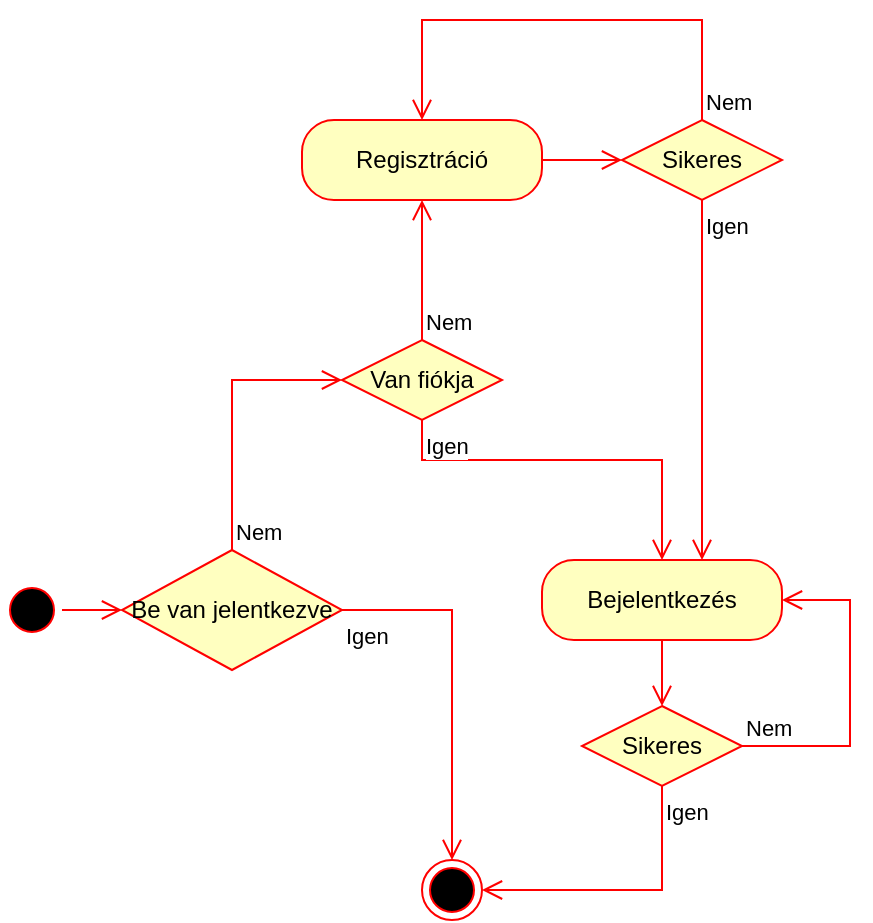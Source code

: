 <mxfile version="15.8.4" type="device"><diagram name="Page-1" id="e7e014a7-5840-1c2e-5031-d8a46d1fe8dd"><mxGraphModel dx="922" dy="666" grid="1" gridSize="10" guides="1" tooltips="1" connect="1" arrows="1" fold="1" page="1" pageScale="1" pageWidth="1169" pageHeight="826" background="none" math="0" shadow="0"><root><mxCell id="0"/><mxCell id="1" parent="0"/><mxCell id="6PP4GWr1f0M6pRkUkuQP-43" value="" style="ellipse;html=1;shape=startState;fillColor=#000000;strokeColor=#ff0000;" vertex="1" parent="1"><mxGeometry x="160" y="310" width="30" height="30" as="geometry"/></mxCell><mxCell id="6PP4GWr1f0M6pRkUkuQP-44" value="" style="edgeStyle=orthogonalEdgeStyle;html=1;verticalAlign=bottom;endArrow=open;endSize=8;strokeColor=#ff0000;rounded=0;" edge="1" source="6PP4GWr1f0M6pRkUkuQP-43" parent="1" target="6PP4GWr1f0M6pRkUkuQP-47"><mxGeometry relative="1" as="geometry"><mxPoint x="320" y="320" as="targetPoint"/></mxGeometry></mxCell><mxCell id="6PP4GWr1f0M6pRkUkuQP-47" value="Be van jelentkezve" style="rhombus;whiteSpace=wrap;html=1;fillColor=#ffffc0;strokeColor=#ff0000;" vertex="1" parent="1"><mxGeometry x="220" y="295" width="110" height="60" as="geometry"/></mxCell><mxCell id="6PP4GWr1f0M6pRkUkuQP-48" value="Nem" style="edgeStyle=orthogonalEdgeStyle;html=1;align=left;verticalAlign=bottom;endArrow=open;endSize=8;strokeColor=#ff0000;rounded=0;" edge="1" source="6PP4GWr1f0M6pRkUkuQP-47" parent="1" target="6PP4GWr1f0M6pRkUkuQP-54"><mxGeometry x="-1" relative="1" as="geometry"><mxPoint x="460" y="150" as="targetPoint"/><Array as="points"><mxPoint x="275" y="210"/></Array></mxGeometry></mxCell><mxCell id="6PP4GWr1f0M6pRkUkuQP-49" value="Igen" style="edgeStyle=orthogonalEdgeStyle;html=1;align=left;verticalAlign=top;endArrow=open;endSize=8;strokeColor=#ff0000;rounded=0;" edge="1" source="6PP4GWr1f0M6pRkUkuQP-47" parent="1" target="6PP4GWr1f0M6pRkUkuQP-67"><mxGeometry x="-1" relative="1" as="geometry"><mxPoint x="275" y="560" as="targetPoint"/><Array as="points"/></mxGeometry></mxCell><mxCell id="6PP4GWr1f0M6pRkUkuQP-54" value="Van fiókja" style="rhombus;whiteSpace=wrap;html=1;fillColor=#ffffc0;strokeColor=#ff0000;" vertex="1" parent="1"><mxGeometry x="330" y="190" width="80" height="40" as="geometry"/></mxCell><mxCell id="6PP4GWr1f0M6pRkUkuQP-55" value="Nem" style="edgeStyle=orthogonalEdgeStyle;html=1;align=left;verticalAlign=bottom;endArrow=open;endSize=8;strokeColor=#ff0000;rounded=0;" edge="1" source="6PP4GWr1f0M6pRkUkuQP-54" parent="1" target="6PP4GWr1f0M6pRkUkuQP-60"><mxGeometry x="-1" relative="1" as="geometry"><mxPoint x="710" y="240" as="targetPoint"/><Array as="points"><mxPoint x="370" y="150"/><mxPoint x="370" y="150"/></Array></mxGeometry></mxCell><mxCell id="6PP4GWr1f0M6pRkUkuQP-56" value="Igen" style="edgeStyle=orthogonalEdgeStyle;html=1;align=left;verticalAlign=top;endArrow=open;endSize=8;strokeColor=#ff0000;rounded=0;" edge="1" source="6PP4GWr1f0M6pRkUkuQP-54" parent="1" target="6PP4GWr1f0M6pRkUkuQP-57"><mxGeometry x="-1" relative="1" as="geometry"><mxPoint x="570" y="320" as="targetPoint"/><Array as="points"><mxPoint x="370" y="250"/><mxPoint x="490" y="250"/></Array></mxGeometry></mxCell><mxCell id="6PP4GWr1f0M6pRkUkuQP-57" value="Bejelentkezés" style="rounded=1;whiteSpace=wrap;html=1;arcSize=40;fontColor=#000000;fillColor=#ffffc0;strokeColor=#ff0000;" vertex="1" parent="1"><mxGeometry x="430" y="300" width="120" height="40" as="geometry"/></mxCell><mxCell id="6PP4GWr1f0M6pRkUkuQP-58" value="" style="edgeStyle=orthogonalEdgeStyle;html=1;verticalAlign=bottom;endArrow=open;endSize=8;strokeColor=#ff0000;rounded=0;" edge="1" source="6PP4GWr1f0M6pRkUkuQP-57" parent="1" target="6PP4GWr1f0M6pRkUkuQP-68"><mxGeometry relative="1" as="geometry"><mxPoint x="490" y="450" as="targetPoint"/><Array as="points"><mxPoint x="490" y="380"/><mxPoint x="490" y="380"/></Array></mxGeometry></mxCell><mxCell id="6PP4GWr1f0M6pRkUkuQP-60" value="Regisztráció" style="rounded=1;whiteSpace=wrap;html=1;arcSize=40;fontColor=#000000;fillColor=#ffffc0;strokeColor=#ff0000;" vertex="1" parent="1"><mxGeometry x="310" y="80" width="120" height="40" as="geometry"/></mxCell><mxCell id="6PP4GWr1f0M6pRkUkuQP-62" value="Sikeres" style="rhombus;whiteSpace=wrap;html=1;fillColor=#ffffc0;strokeColor=#ff0000;" vertex="1" parent="1"><mxGeometry x="470" y="80" width="80" height="40" as="geometry"/></mxCell><mxCell id="6PP4GWr1f0M6pRkUkuQP-63" value="Nem" style="edgeStyle=orthogonalEdgeStyle;html=1;align=left;verticalAlign=bottom;endArrow=open;endSize=8;strokeColor=#ff0000;rounded=0;" edge="1" source="6PP4GWr1f0M6pRkUkuQP-62" parent="1" target="6PP4GWr1f0M6pRkUkuQP-60"><mxGeometry x="-1" relative="1" as="geometry"><mxPoint x="830" y="190" as="targetPoint"/><Array as="points"><mxPoint x="510" y="30"/><mxPoint x="370" y="30"/></Array></mxGeometry></mxCell><mxCell id="6PP4GWr1f0M6pRkUkuQP-64" value="Igen" style="edgeStyle=orthogonalEdgeStyle;html=1;align=left;verticalAlign=top;endArrow=open;endSize=8;strokeColor=#ff0000;rounded=0;" edge="1" source="6PP4GWr1f0M6pRkUkuQP-62" parent="1" target="6PP4GWr1f0M6pRkUkuQP-57"><mxGeometry x="-1" relative="1" as="geometry"><mxPoint x="690" y="270" as="targetPoint"/><Array as="points"><mxPoint x="510" y="140"/><mxPoint x="510" y="140"/></Array></mxGeometry></mxCell><mxCell id="6PP4GWr1f0M6pRkUkuQP-66" value="" style="edgeStyle=orthogonalEdgeStyle;html=1;verticalAlign=bottom;endArrow=open;endSize=8;strokeColor=#ff0000;rounded=0;" edge="1" parent="1" source="6PP4GWr1f0M6pRkUkuQP-60" target="6PP4GWr1f0M6pRkUkuQP-62"><mxGeometry relative="1" as="geometry"><mxPoint x="500" y="460" as="targetPoint"/><mxPoint x="500" y="350" as="sourcePoint"/></mxGeometry></mxCell><mxCell id="6PP4GWr1f0M6pRkUkuQP-67" value="" style="ellipse;html=1;shape=endState;fillColor=#000000;strokeColor=#ff0000;" vertex="1" parent="1"><mxGeometry x="370" y="450" width="30" height="30" as="geometry"/></mxCell><mxCell id="6PP4GWr1f0M6pRkUkuQP-68" value="Sikeres" style="rhombus;whiteSpace=wrap;html=1;fillColor=#ffffc0;strokeColor=#ff0000;" vertex="1" parent="1"><mxGeometry x="450" y="373" width="80" height="40" as="geometry"/></mxCell><mxCell id="6PP4GWr1f0M6pRkUkuQP-69" value="Igen" style="edgeStyle=orthogonalEdgeStyle;html=1;align=left;verticalAlign=top;endArrow=open;endSize=8;strokeColor=#ff0000;rounded=0;" edge="1" parent="1" source="6PP4GWr1f0M6pRkUkuQP-68" target="6PP4GWr1f0M6pRkUkuQP-67"><mxGeometry x="-1" relative="1" as="geometry"><mxPoint x="520.0" y="310.0" as="targetPoint"/><mxPoint x="520.0" y="130.0" as="sourcePoint"/><Array as="points"><mxPoint x="490" y="465"/></Array></mxGeometry></mxCell><mxCell id="6PP4GWr1f0M6pRkUkuQP-70" value="Nem" style="edgeStyle=orthogonalEdgeStyle;html=1;align=left;verticalAlign=bottom;endArrow=open;endSize=8;strokeColor=#ff0000;rounded=0;" edge="1" parent="1" source="6PP4GWr1f0M6pRkUkuQP-68" target="6PP4GWr1f0M6pRkUkuQP-57"><mxGeometry x="-1" relative="1" as="geometry"><mxPoint x="584.0" y="430" as="targetPoint"/><mxPoint x="724.0" y="430.0" as="sourcePoint"/><Array as="points"><mxPoint x="584" y="393"/><mxPoint x="584" y="320"/></Array></mxGeometry></mxCell></root></mxGraphModel></diagram></mxfile>